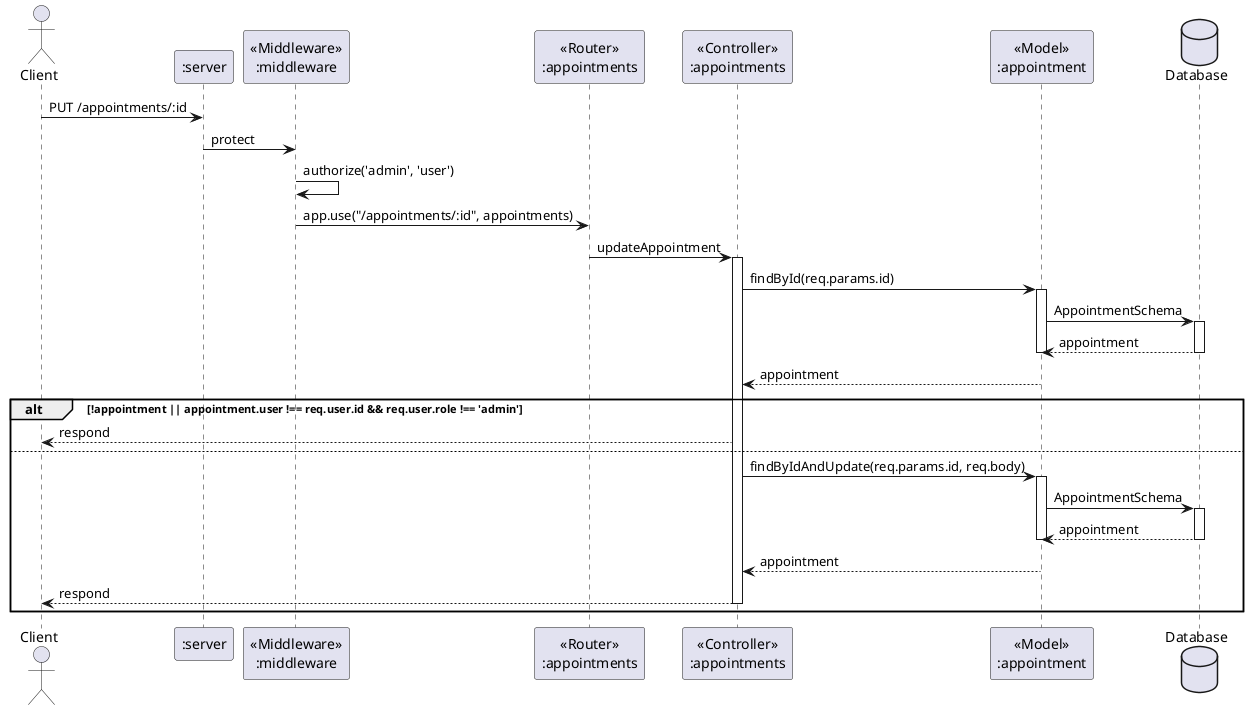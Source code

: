 @startuml PUT /appointments/:id
actor       Client       as client
participant ":server" as server
participant "<<Middleware>>\n:middleware" as middleware 
participant "<<Router>>\n:appointments" as appointments_router 
participant "<<Controller>>\n:appointments" as appointments_con 
participant "<<Model>>\n:appointment" as appointments_model 
database Database as db

client -> server : PUT /appointments/:id

server -> middleware : protect
middleware -> middleware : authorize('admin', 'user')
middleware -> appointments_router : app.use("/appointments/:id", appointments)
appointments_router -> appointments_con : updateAppointment
activate appointments_con
    appointments_con -> appointments_model : findById(req.params.id)
    activate appointments_model
    appointments_model -> db : AppointmentSchema
        activate db
        db --> appointments_model : appointment
        deactivate db
    deactivate appointments_model
    appointments_model --> appointments_con : appointment

alt !appointment || appointment.user !== req.user.id && req.user.role !== 'admin'
    appointments_con --> client :respond
else 
        appointments_con -> appointments_model : findByIdAndUpdate(req.params.id, req.body)
        activate appointments_model
        appointments_model -> db : AppointmentSchema
            activate db
            db --> appointments_model : appointment
            deactivate db
        deactivate appointments_model
        appointments_model --> appointments_con : appointment

    appointments_con --> client :respond
    deactivate appointments_con
end

@enduml